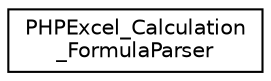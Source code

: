 digraph "Иерархия классов. Графический вид."
{
  edge [fontname="Helvetica",fontsize="10",labelfontname="Helvetica",labelfontsize="10"];
  node [fontname="Helvetica",fontsize="10",shape=record];
  rankdir="LR";
  Node0 [label="PHPExcel_Calculation\l_FormulaParser",height=0.2,width=0.4,color="black", fillcolor="white", style="filled",URL="$class_p_h_p_excel___calculation___formula_parser.html"];
}
